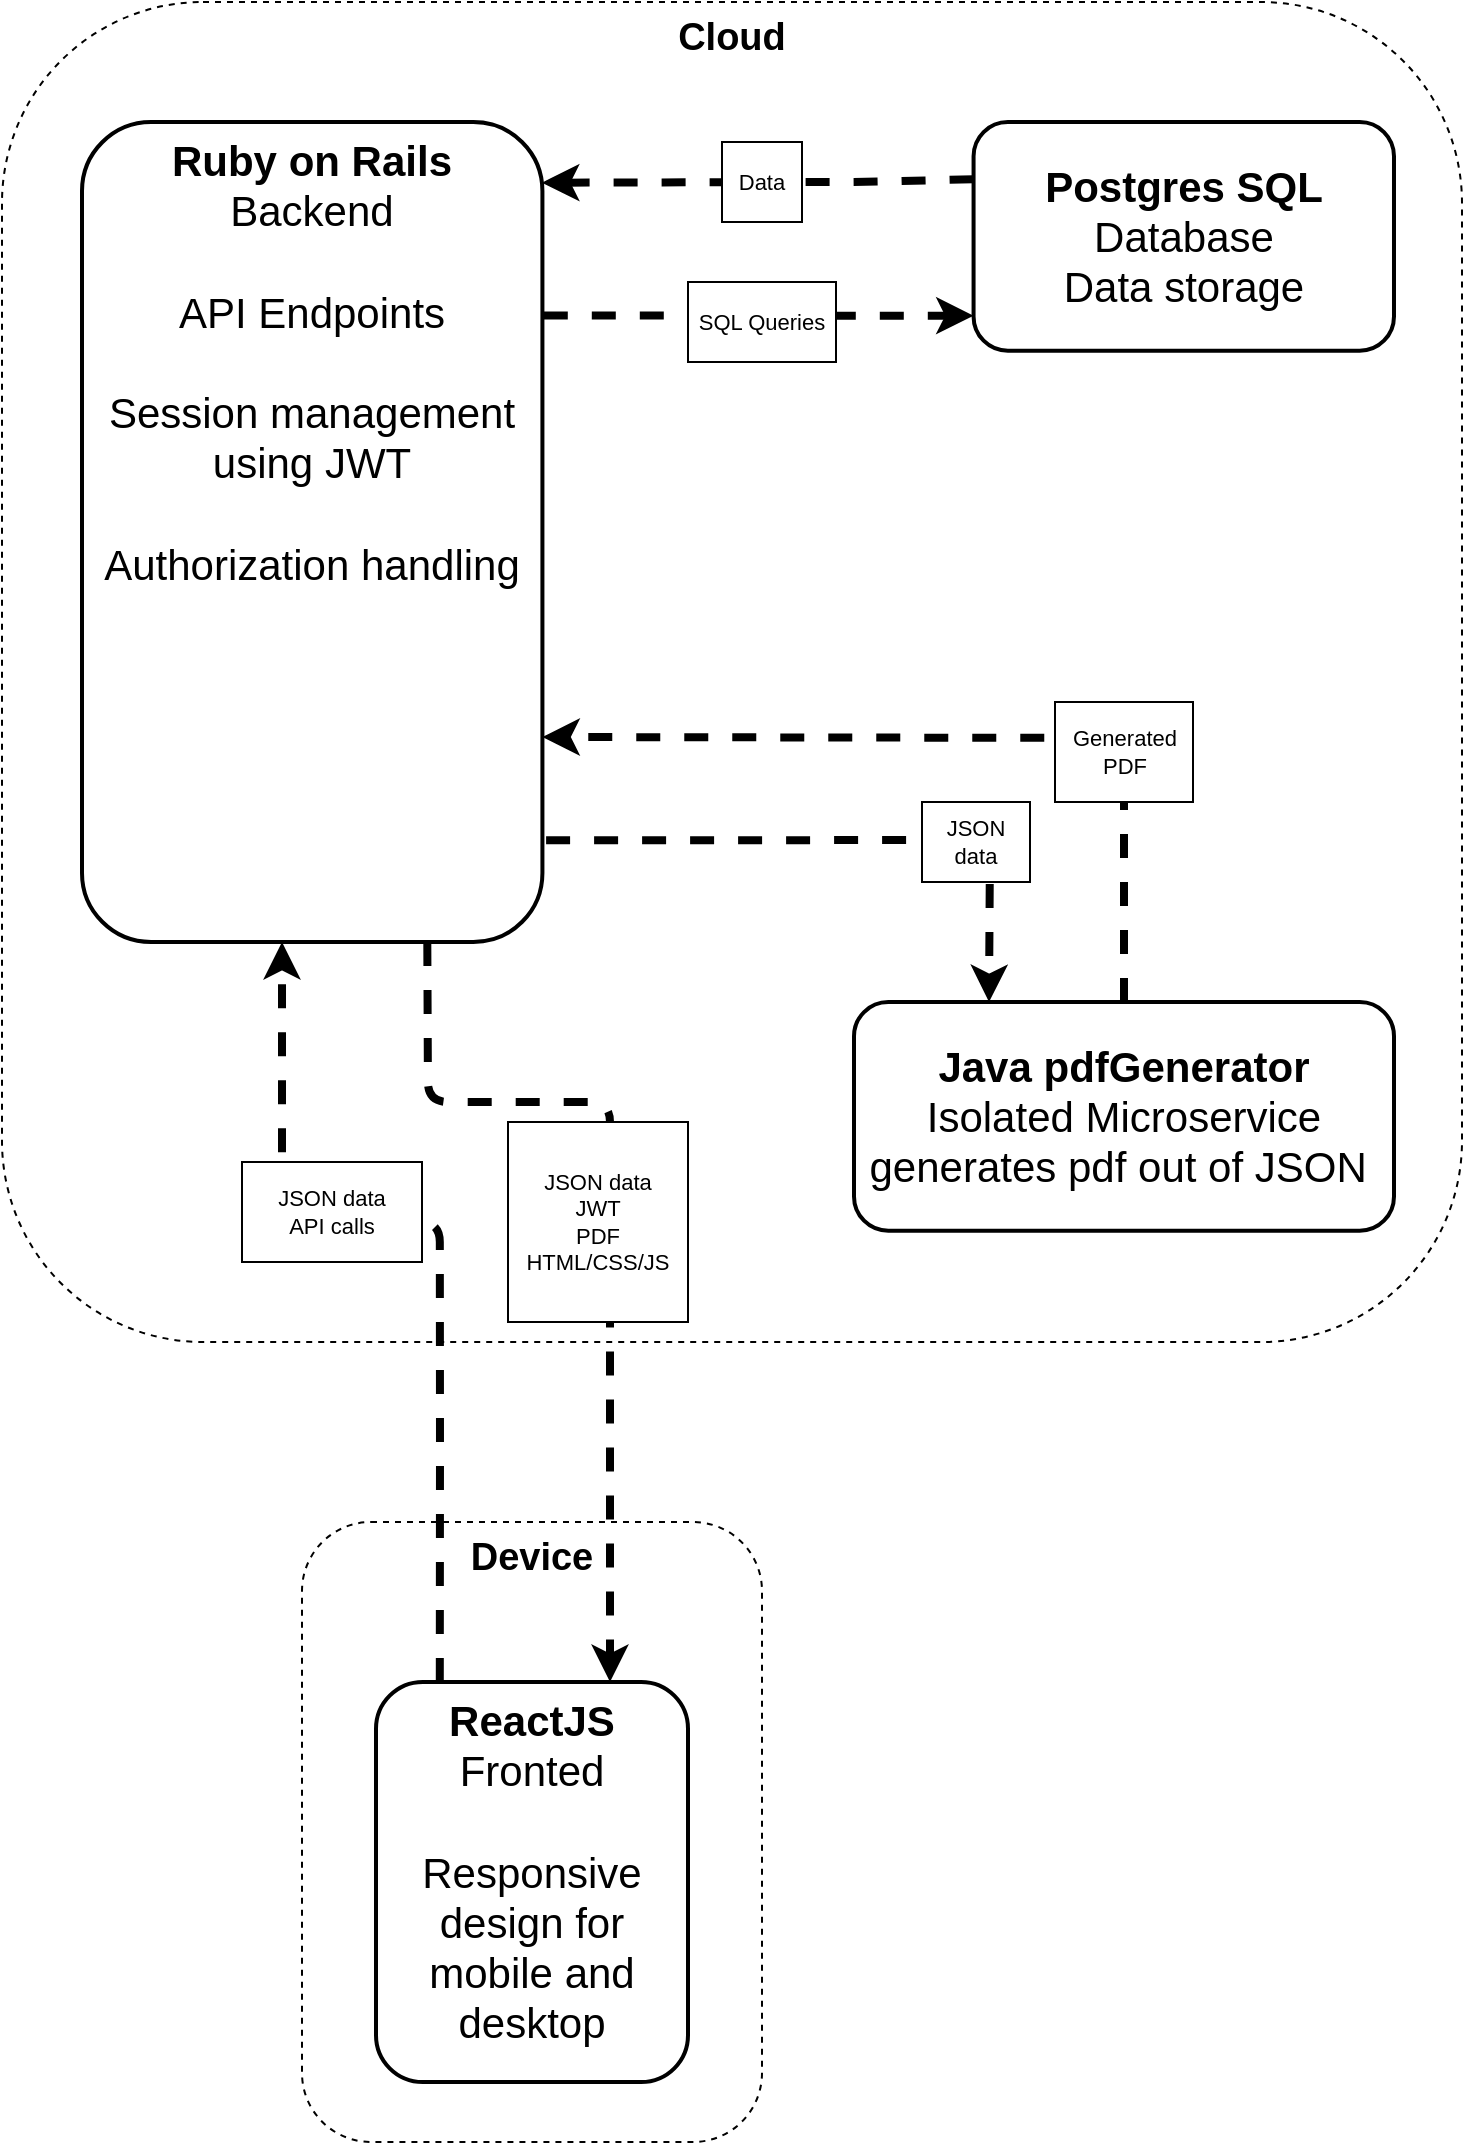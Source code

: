 <mxfile version="12.9.7" type="github">
  <diagram id="VWcXcDjhsZNNLfSj0849" name="Page-1">
    <mxGraphModel dx="1038" dy="693" grid="1" gridSize="10" guides="1" tooltips="1" connect="1" arrows="1" fold="1" page="1" pageScale="1" pageWidth="827" pageHeight="1169" math="0" shadow="0">
      <root>
        <mxCell id="0" />
        <mxCell id="1" parent="0" />
        <mxCell id="UJD4E74rFWZH42VuNUKB-1" value="&lt;b&gt;&lt;font style=&quot;font-size: 19px&quot;&gt;Cloud&lt;/font&gt;&lt;/b&gt;" style="rounded=1;whiteSpace=wrap;html=1;dashed=1;verticalAlign=top;" vertex="1" parent="1">
          <mxGeometry x="50" y="70" width="730" height="670" as="geometry" />
        </mxCell>
        <mxCell id="UJD4E74rFWZH42VuNUKB-2" value="&lt;b&gt;Java&amp;nbsp;&lt;/b&gt;&lt;b&gt;pdfGenerator&lt;/b&gt;&lt;br&gt;Isolated Microservice&lt;br&gt;generates pdf out of JSON&amp;nbsp;" style="rounded=1;whiteSpace=wrap;html=1;strokeWidth=2;fontSize=21;" vertex="1" parent="1">
          <mxGeometry x="476" y="570" width="270" height="114.34" as="geometry" />
        </mxCell>
        <mxCell id="UJD4E74rFWZH42VuNUKB-3" value="&lt;b&gt;Postgres SQL&lt;/b&gt;&lt;br&gt;Database&lt;br&gt;Data storage" style="rounded=1;whiteSpace=wrap;html=1;strokeWidth=2;fontSize=21;" vertex="1" parent="1">
          <mxGeometry x="535.787" y="129.998" width="210.209" height="114.34" as="geometry" />
        </mxCell>
        <mxCell id="UJD4E74rFWZH42VuNUKB-4" value="&lt;b&gt;Ruby on Rails&lt;/b&gt;&lt;br&gt;Backend&lt;br&gt;&lt;br&gt;API Endpoints&lt;br&gt;&lt;br&gt;Session management using JWT&lt;br&gt;&lt;br&gt;Authorization handling" style="rounded=1;whiteSpace=wrap;html=1;strokeWidth=2;fontSize=21;verticalAlign=top;" vertex="1" parent="1">
          <mxGeometry x="90" y="130" width="230.21" height="410" as="geometry" />
        </mxCell>
        <mxCell id="UJD4E74rFWZH42VuNUKB-5" value="" style="endArrow=classic;html=1;entryX=0.25;entryY=0;entryDx=0;entryDy=0;dashed=1;jumpSize=11;fontSize=11;strokeWidth=4;exitX=1.008;exitY=0.876;exitDx=0;exitDy=0;exitPerimeter=0;" edge="1" parent="1" source="UJD4E74rFWZH42VuNUKB-4" target="UJD4E74rFWZH42VuNUKB-2">
          <mxGeometry width="50" height="50" relative="1" as="geometry">
            <mxPoint x="440" y="335" as="sourcePoint" />
            <mxPoint x="560" y="300" as="targetPoint" />
            <Array as="points">
              <mxPoint x="544" y="489" />
            </Array>
          </mxGeometry>
        </mxCell>
        <mxCell id="UJD4E74rFWZH42VuNUKB-6" value="" style="endArrow=classic;html=1;entryX=1;entryY=0.75;entryDx=0;entryDy=0;dashed=1;jumpSize=11;fontSize=11;strokeWidth=4;" edge="1" parent="1" source="UJD4E74rFWZH42VuNUKB-2" target="UJD4E74rFWZH42VuNUKB-4">
          <mxGeometry width="50" height="50" relative="1" as="geometry">
            <mxPoint x="450" y="345" as="sourcePoint" />
            <mxPoint x="553.5" y="435.66" as="targetPoint" />
            <Array as="points">
              <mxPoint x="611" y="438" />
            </Array>
          </mxGeometry>
        </mxCell>
        <mxCell id="UJD4E74rFWZH42VuNUKB-7" value="Generated PDF" style="rounded=0;whiteSpace=wrap;html=1;fontSize=11;" vertex="1" parent="1">
          <mxGeometry x="576.5" y="420" width="69" height="50" as="geometry" />
        </mxCell>
        <mxCell id="UJD4E74rFWZH42VuNUKB-9" value="JSON data" style="rounded=0;whiteSpace=wrap;html=1;fontSize=11;" vertex="1" parent="1">
          <mxGeometry x="510" y="470" width="54" height="40" as="geometry" />
        </mxCell>
        <mxCell id="UJD4E74rFWZH42VuNUKB-10" value="" style="endArrow=classic;html=1;dashed=1;jumpSize=11;fontSize=11;strokeWidth=4;exitX=0;exitY=0.25;exitDx=0;exitDy=0;entryX=0.999;entryY=0.074;entryDx=0;entryDy=0;entryPerimeter=0;" edge="1" parent="1" source="UJD4E74rFWZH42VuNUKB-3" target="UJD4E74rFWZH42VuNUKB-4">
          <mxGeometry width="50" height="50" relative="1" as="geometry">
            <mxPoint x="611" y="302.5" as="sourcePoint" />
            <mxPoint x="440" y="160" as="targetPoint" />
            <Array as="points">
              <mxPoint x="480" y="160" />
            </Array>
          </mxGeometry>
        </mxCell>
        <mxCell id="UJD4E74rFWZH42VuNUKB-11" value="" style="endArrow=classic;html=1;dashed=1;jumpSize=11;fontSize=11;strokeWidth=4;exitX=1.003;exitY=0.236;exitDx=0;exitDy=0;entryX=0;entryY=0.847;entryDx=0;entryDy=0;entryPerimeter=0;exitPerimeter=0;" edge="1" parent="1" source="UJD4E74rFWZH42VuNUKB-4" target="UJD4E74rFWZH42VuNUKB-3">
          <mxGeometry width="50" height="50" relative="1" as="geometry">
            <mxPoint x="545.787" y="168.583" as="sourcePoint" />
            <mxPoint x="450" y="170" as="targetPoint" />
            <Array as="points" />
          </mxGeometry>
        </mxCell>
        <mxCell id="UJD4E74rFWZH42VuNUKB-12" value="SQL Queries" style="rounded=0;whiteSpace=wrap;html=1;fontSize=11;" vertex="1" parent="1">
          <mxGeometry x="393" y="210" width="74" height="40" as="geometry" />
        </mxCell>
        <mxCell id="UJD4E74rFWZH42VuNUKB-13" value="Data" style="rounded=0;whiteSpace=wrap;html=1;fontSize=11;" vertex="1" parent="1">
          <mxGeometry x="410" y="140" width="40" height="40" as="geometry" />
        </mxCell>
        <mxCell id="UJD4E74rFWZH42VuNUKB-14" value="&lt;span style=&quot;font-size: 19px&quot;&gt;&lt;b&gt;Device&lt;/b&gt;&lt;/span&gt;" style="rounded=1;whiteSpace=wrap;html=1;dashed=1;verticalAlign=top;" vertex="1" parent="1">
          <mxGeometry x="200" y="830" width="230" height="310" as="geometry" />
        </mxCell>
        <mxCell id="UJD4E74rFWZH42VuNUKB-15" value="&lt;b&gt;ReactJS&lt;/b&gt;&lt;br&gt;Fronted&lt;br&gt;&lt;br&gt;Responsive design for mobile and desktop&lt;br&gt;" style="rounded=1;whiteSpace=wrap;html=1;strokeWidth=2;fontSize=21;verticalAlign=top;" vertex="1" parent="1">
          <mxGeometry x="237" y="910" width="156" height="200" as="geometry" />
        </mxCell>
        <mxCell id="UJD4E74rFWZH42VuNUKB-18" value="" style="endArrow=classic;html=1;entryX=0.5;entryY=1;entryDx=0;entryDy=0;dashed=1;jumpSize=11;fontSize=11;strokeWidth=4;exitX=0.25;exitY=0;exitDx=0;exitDy=0;" edge="1" parent="1">
          <mxGeometry width="50" height="50" relative="1" as="geometry">
            <mxPoint x="268.9" y="910" as="sourcePoint" />
            <mxPoint x="190.005" y="540" as="targetPoint" />
            <Array as="points">
              <mxPoint x="269" y="790" />
              <mxPoint x="268.9" y="680" />
              <mxPoint x="190" y="680" />
            </Array>
          </mxGeometry>
        </mxCell>
        <mxCell id="UJD4E74rFWZH42VuNUKB-19" value="JSON data&lt;br&gt;API calls" style="rounded=0;whiteSpace=wrap;html=1;fontSize=11;" vertex="1" parent="1">
          <mxGeometry x="170" y="650" width="90" height="50" as="geometry" />
        </mxCell>
        <mxCell id="UJD4E74rFWZH42VuNUKB-22" value="" style="endArrow=classic;html=1;entryX=0.75;entryY=0;entryDx=0;entryDy=0;dashed=1;jumpSize=11;fontSize=11;strokeWidth=4;exitX=0.75;exitY=1;exitDx=0;exitDy=0;" edge="1" parent="1" source="UJD4E74rFWZH42VuNUKB-4" target="UJD4E74rFWZH42VuNUKB-15">
          <mxGeometry width="50" height="50" relative="1" as="geometry">
            <mxPoint x="278.9" y="920" as="sourcePoint" />
            <mxPoint x="200.005" y="550" as="targetPoint" />
            <Array as="points">
              <mxPoint x="263" y="620" />
              <mxPoint x="354" y="620" />
            </Array>
          </mxGeometry>
        </mxCell>
        <mxCell id="UJD4E74rFWZH42VuNUKB-21" value="JSON data&lt;br&gt;JWT&lt;br&gt;PDF&lt;br&gt;HTML/CSS/JS" style="rounded=0;whiteSpace=wrap;html=1;fontSize=11;" vertex="1" parent="1">
          <mxGeometry x="303" y="630" width="90" height="100" as="geometry" />
        </mxCell>
      </root>
    </mxGraphModel>
  </diagram>
</mxfile>
